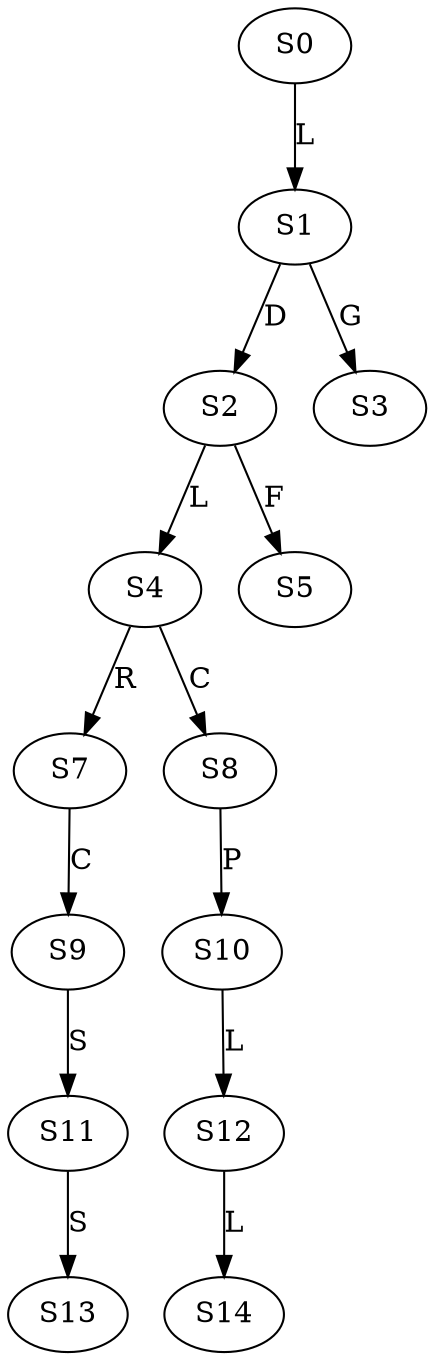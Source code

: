 strict digraph  {
	S0 -> S1 [ label = L ];
	S1 -> S2 [ label = D ];
	S1 -> S3 [ label = G ];
	S2 -> S4 [ label = L ];
	S2 -> S5 [ label = F ];
	S4 -> S7 [ label = R ];
	S4 -> S8 [ label = C ];
	S7 -> S9 [ label = C ];
	S8 -> S10 [ label = P ];
	S9 -> S11 [ label = S ];
	S10 -> S12 [ label = L ];
	S11 -> S13 [ label = S ];
	S12 -> S14 [ label = L ];
}
